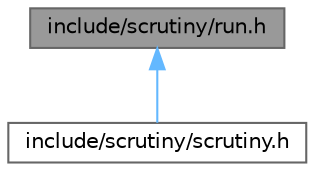 digraph "include/scrutiny/run.h"
{
 // LATEX_PDF_SIZE
  bgcolor="transparent";
  edge [fontname=Helvetica,fontsize=10,labelfontname=Helvetica,labelfontsize=10];
  node [fontname=Helvetica,fontsize=10,shape=box,height=0.2,width=0.4];
  Node1 [id="Node000001",label="include/scrutiny/run.h",height=0.2,width=0.4,color="gray40", fillcolor="grey60", style="filled", fontcolor="black",tooltip="Defines the runner functionality."];
  Node1 -> Node2 [id="edge1_Node000001_Node000002",dir="back",color="steelblue1",style="solid",tooltip=" "];
  Node2 [id="Node000002",label="include/scrutiny/scrutiny.h",height=0.2,width=0.4,color="grey40", fillcolor="white", style="filled",URL="$scrutiny_8h.html",tooltip="Master include file."];
}
